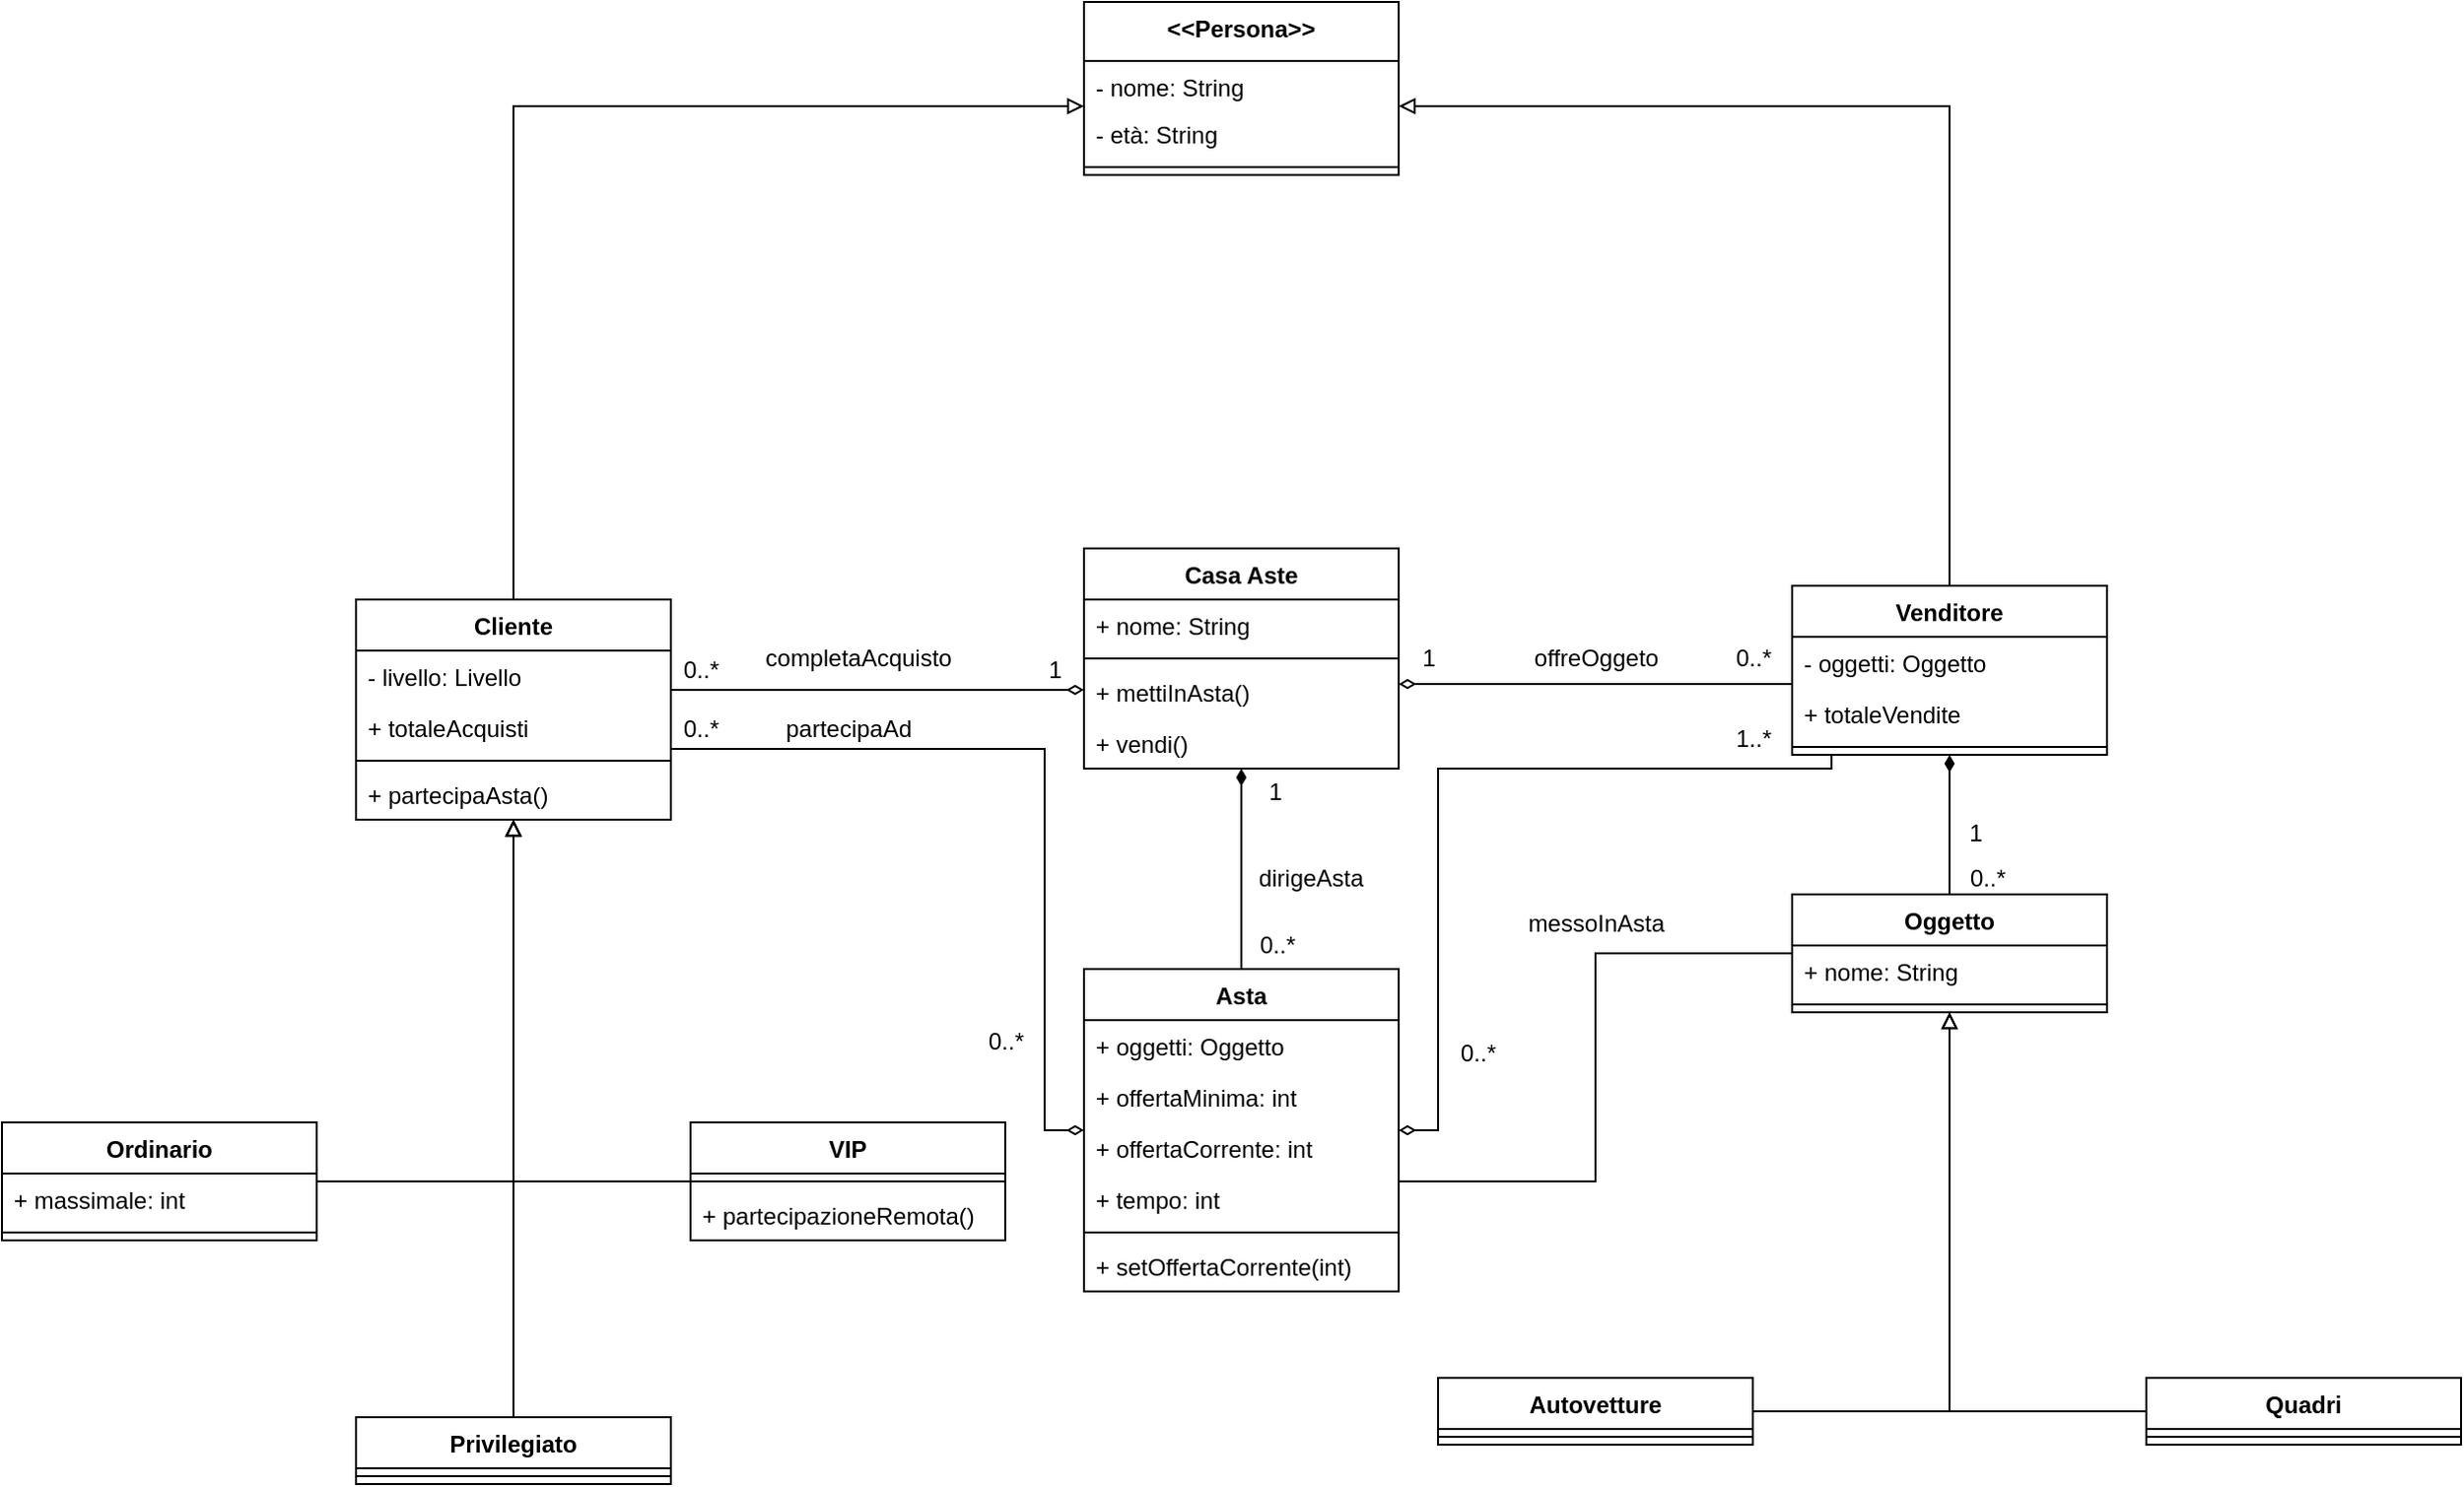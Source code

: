 <mxfile version="20.6.0" type="github"><diagram id="C5RBs43oDa-KdzZeNtuy" name="Page-1"><mxGraphModel dx="3065" dy="1246" grid="1" gridSize="10" guides="1" tooltips="1" connect="1" arrows="1" fold="1" page="1" pageScale="1" pageWidth="827" pageHeight="1169" math="0" shadow="0"><root><mxCell id="WIyWlLk6GJQsqaUBKTNV-0"/><mxCell id="WIyWlLk6GJQsqaUBKTNV-1" parent="WIyWlLk6GJQsqaUBKTNV-0"/><mxCell id="JoV4HOwcxSOY2f5_TtcK-41" style="edgeStyle=orthogonalEdgeStyle;rounded=0;orthogonalLoop=1;jettySize=auto;html=1;endArrow=block;endFill=0;" parent="WIyWlLk6GJQsqaUBKTNV-1" source="JoV4HOwcxSOY2f5_TtcK-1" target="JoV4HOwcxSOY2f5_TtcK-32" edge="1"><mxGeometry relative="1" as="geometry"><Array as="points"><mxPoint x="-810" y="103"/></Array></mxGeometry></mxCell><mxCell id="YzSucMKC77UHiZ2pqQ6z-13" style="edgeStyle=orthogonalEdgeStyle;rounded=0;orthogonalLoop=1;jettySize=auto;html=1;endArrow=diamondThin;endFill=0;" edge="1" parent="WIyWlLk6GJQsqaUBKTNV-1" source="JoV4HOwcxSOY2f5_TtcK-1" target="JoV4HOwcxSOY2f5_TtcK-46"><mxGeometry relative="1" as="geometry"><Array as="points"><mxPoint x="-570" y="400"/><mxPoint x="-570" y="400"/></Array></mxGeometry></mxCell><mxCell id="YzSucMKC77UHiZ2pqQ6z-27" style="edgeStyle=orthogonalEdgeStyle;rounded=0;orthogonalLoop=1;jettySize=auto;html=1;endArrow=diamondThin;endFill=0;" edge="1" parent="WIyWlLk6GJQsqaUBKTNV-1" source="JoV4HOwcxSOY2f5_TtcK-1" target="JoV4HOwcxSOY2f5_TtcK-66"><mxGeometry relative="1" as="geometry"><Array as="points"><mxPoint x="-540" y="430"/><mxPoint x="-540" y="624"/></Array></mxGeometry></mxCell><mxCell id="JoV4HOwcxSOY2f5_TtcK-1" value="Cliente" style="swimlane;fontStyle=1;align=center;verticalAlign=top;childLayout=stackLayout;horizontal=1;startSize=26;horizontalStack=0;resizeParent=1;resizeParentMax=0;resizeLast=0;collapsible=1;marginBottom=0;" parent="WIyWlLk6GJQsqaUBKTNV-1" vertex="1"><mxGeometry x="-890" y="354" width="160" height="112" as="geometry"/></mxCell><mxCell id="JoV4HOwcxSOY2f5_TtcK-2" value="- livello: Livello&#10;" style="text;strokeColor=none;fillColor=none;align=left;verticalAlign=top;spacingLeft=4;spacingRight=4;overflow=hidden;rotatable=0;points=[[0,0.5],[1,0.5]];portConstraint=eastwest;" parent="JoV4HOwcxSOY2f5_TtcK-1" vertex="1"><mxGeometry y="26" width="160" height="26" as="geometry"/></mxCell><mxCell id="YzSucMKC77UHiZ2pqQ6z-21" value="+ totaleAcquisti" style="text;strokeColor=none;fillColor=none;align=left;verticalAlign=top;spacingLeft=4;spacingRight=4;overflow=hidden;rotatable=0;points=[[0,0.5],[1,0.5]];portConstraint=eastwest;strokeWidth=1;" vertex="1" parent="JoV4HOwcxSOY2f5_TtcK-1"><mxGeometry y="52" width="160" height="26" as="geometry"/></mxCell><mxCell id="JoV4HOwcxSOY2f5_TtcK-3" value="" style="line;strokeWidth=1;fillColor=none;align=left;verticalAlign=middle;spacingTop=-1;spacingLeft=3;spacingRight=3;rotatable=0;labelPosition=right;points=[];portConstraint=eastwest;strokeColor=inherit;" parent="JoV4HOwcxSOY2f5_TtcK-1" vertex="1"><mxGeometry y="78" width="160" height="8" as="geometry"/></mxCell><mxCell id="JoV4HOwcxSOY2f5_TtcK-4" value="+ partecipaAsta()" style="text;strokeColor=none;fillColor=none;align=left;verticalAlign=top;spacingLeft=4;spacingRight=4;overflow=hidden;rotatable=0;points=[[0,0.5],[1,0.5]];portConstraint=eastwest;" parent="JoV4HOwcxSOY2f5_TtcK-1" vertex="1"><mxGeometry y="86" width="160" height="26" as="geometry"/></mxCell><mxCell id="YzSucMKC77UHiZ2pqQ6z-23" style="edgeStyle=orthogonalEdgeStyle;rounded=0;orthogonalLoop=1;jettySize=auto;html=1;endArrow=block;endFill=0;" edge="1" parent="WIyWlLk6GJQsqaUBKTNV-1" source="JoV4HOwcxSOY2f5_TtcK-16" target="JoV4HOwcxSOY2f5_TtcK-1"><mxGeometry relative="1" as="geometry"/></mxCell><mxCell id="JoV4HOwcxSOY2f5_TtcK-16" value="Ordinario" style="swimlane;fontStyle=1;align=center;verticalAlign=top;childLayout=stackLayout;horizontal=1;startSize=26;horizontalStack=0;resizeParent=1;resizeParentMax=0;resizeLast=0;collapsible=1;marginBottom=0;" parent="WIyWlLk6GJQsqaUBKTNV-1" vertex="1"><mxGeometry x="-1070" y="620" width="160" height="60" as="geometry"/></mxCell><mxCell id="YzSucMKC77UHiZ2pqQ6z-26" value="+ massimale: int" style="text;strokeColor=none;fillColor=none;align=left;verticalAlign=top;spacingLeft=4;spacingRight=4;overflow=hidden;rotatable=0;points=[[0,0.5],[1,0.5]];portConstraint=eastwest;strokeWidth=1;" vertex="1" parent="JoV4HOwcxSOY2f5_TtcK-16"><mxGeometry y="26" width="160" height="26" as="geometry"/></mxCell><mxCell id="JoV4HOwcxSOY2f5_TtcK-18" value="" style="line;strokeWidth=1;fillColor=none;align=left;verticalAlign=middle;spacingTop=-1;spacingLeft=3;spacingRight=3;rotatable=0;labelPosition=right;points=[];portConstraint=eastwest;strokeColor=inherit;" parent="JoV4HOwcxSOY2f5_TtcK-16" vertex="1"><mxGeometry y="52" width="160" height="8" as="geometry"/></mxCell><mxCell id="YzSucMKC77UHiZ2pqQ6z-24" style="edgeStyle=orthogonalEdgeStyle;rounded=0;orthogonalLoop=1;jettySize=auto;html=1;endArrow=block;endFill=0;" edge="1" parent="WIyWlLk6GJQsqaUBKTNV-1" source="JoV4HOwcxSOY2f5_TtcK-20" target="JoV4HOwcxSOY2f5_TtcK-1"><mxGeometry relative="1" as="geometry"/></mxCell><mxCell id="JoV4HOwcxSOY2f5_TtcK-20" value="Privilegiato" style="swimlane;fontStyle=1;align=center;verticalAlign=top;childLayout=stackLayout;horizontal=1;startSize=26;horizontalStack=0;resizeParent=1;resizeParentMax=0;resizeLast=0;collapsible=1;marginBottom=0;" parent="WIyWlLk6GJQsqaUBKTNV-1" vertex="1"><mxGeometry x="-890" y="770" width="160" height="34" as="geometry"/></mxCell><mxCell id="JoV4HOwcxSOY2f5_TtcK-22" value="" style="line;strokeWidth=1;fillColor=none;align=left;verticalAlign=middle;spacingTop=-1;spacingLeft=3;spacingRight=3;rotatable=0;labelPosition=right;points=[];portConstraint=eastwest;strokeColor=inherit;" parent="JoV4HOwcxSOY2f5_TtcK-20" vertex="1"><mxGeometry y="26" width="160" height="8" as="geometry"/></mxCell><mxCell id="YzSucMKC77UHiZ2pqQ6z-25" style="edgeStyle=orthogonalEdgeStyle;rounded=0;orthogonalLoop=1;jettySize=auto;html=1;endArrow=block;endFill=0;" edge="1" parent="WIyWlLk6GJQsqaUBKTNV-1" source="JoV4HOwcxSOY2f5_TtcK-24" target="JoV4HOwcxSOY2f5_TtcK-1"><mxGeometry relative="1" as="geometry"/></mxCell><mxCell id="JoV4HOwcxSOY2f5_TtcK-24" value="VIP" style="swimlane;fontStyle=1;align=center;verticalAlign=top;childLayout=stackLayout;horizontal=1;startSize=26;horizontalStack=0;resizeParent=1;resizeParentMax=0;resizeLast=0;collapsible=1;marginBottom=0;" parent="WIyWlLk6GJQsqaUBKTNV-1" vertex="1"><mxGeometry x="-720" y="620" width="160" height="60" as="geometry"/></mxCell><mxCell id="JoV4HOwcxSOY2f5_TtcK-26" value="" style="line;strokeWidth=1;fillColor=none;align=left;verticalAlign=middle;spacingTop=-1;spacingLeft=3;spacingRight=3;rotatable=0;labelPosition=right;points=[];portConstraint=eastwest;strokeColor=inherit;" parent="JoV4HOwcxSOY2f5_TtcK-24" vertex="1"><mxGeometry y="26" width="160" height="8" as="geometry"/></mxCell><mxCell id="JoV4HOwcxSOY2f5_TtcK-27" value="+ partecipazioneRemota()" style="text;strokeColor=none;fillColor=none;align=left;verticalAlign=top;spacingLeft=4;spacingRight=4;overflow=hidden;rotatable=0;points=[[0,0.5],[1,0.5]];portConstraint=eastwest;" parent="JoV4HOwcxSOY2f5_TtcK-24" vertex="1"><mxGeometry y="34" width="160" height="26" as="geometry"/></mxCell><mxCell id="JoV4HOwcxSOY2f5_TtcK-32" value="&lt;&lt;Persona&gt;&gt;" style="swimlane;fontStyle=1;align=center;verticalAlign=top;childLayout=stackLayout;horizontal=1;startSize=30;horizontalStack=0;resizeParent=1;resizeParentMax=0;resizeLast=0;collapsible=1;marginBottom=0;strokeWidth=1;" parent="WIyWlLk6GJQsqaUBKTNV-1" vertex="1"><mxGeometry x="-520" y="50" width="160" height="88" as="geometry"/></mxCell><mxCell id="JoV4HOwcxSOY2f5_TtcK-33" value="- nome: String&#10;" style="text;strokeColor=none;fillColor=none;align=left;verticalAlign=top;spacingLeft=4;spacingRight=4;overflow=hidden;rotatable=0;points=[[0,0.5],[1,0.5]];portConstraint=eastwest;" parent="JoV4HOwcxSOY2f5_TtcK-32" vertex="1"><mxGeometry y="30" width="160" height="24" as="geometry"/></mxCell><mxCell id="YzSucMKC77UHiZ2pqQ6z-2" value="- età: String" style="text;strokeColor=none;fillColor=none;align=left;verticalAlign=top;spacingLeft=4;spacingRight=4;overflow=hidden;rotatable=0;points=[[0,0.5],[1,0.5]];portConstraint=eastwest;strokeWidth=1;" vertex="1" parent="JoV4HOwcxSOY2f5_TtcK-32"><mxGeometry y="54" width="160" height="26" as="geometry"/></mxCell><mxCell id="JoV4HOwcxSOY2f5_TtcK-34" value="" style="line;strokeWidth=1;fillColor=none;align=left;verticalAlign=middle;spacingTop=-1;spacingLeft=3;spacingRight=3;rotatable=0;labelPosition=right;points=[];portConstraint=eastwest;strokeColor=inherit;" parent="JoV4HOwcxSOY2f5_TtcK-32" vertex="1"><mxGeometry y="80" width="160" height="8" as="geometry"/></mxCell><mxCell id="JoV4HOwcxSOY2f5_TtcK-40" style="edgeStyle=orthogonalEdgeStyle;rounded=0;orthogonalLoop=1;jettySize=auto;html=1;endArrow=block;endFill=0;" parent="WIyWlLk6GJQsqaUBKTNV-1" source="JoV4HOwcxSOY2f5_TtcK-36" target="JoV4HOwcxSOY2f5_TtcK-32" edge="1"><mxGeometry relative="1" as="geometry"><Array as="points"><mxPoint x="-80" y="103"/></Array></mxGeometry></mxCell><mxCell id="YzSucMKC77UHiZ2pqQ6z-12" style="edgeStyle=orthogonalEdgeStyle;rounded=0;orthogonalLoop=1;jettySize=auto;html=1;endArrow=diamondThin;endFill=0;" edge="1" parent="WIyWlLk6GJQsqaUBKTNV-1" source="JoV4HOwcxSOY2f5_TtcK-36" target="JoV4HOwcxSOY2f5_TtcK-46"><mxGeometry relative="1" as="geometry"><Array as="points"><mxPoint x="-300" y="397"/><mxPoint x="-300" y="397"/></Array></mxGeometry></mxCell><mxCell id="YzSucMKC77UHiZ2pqQ6z-28" style="edgeStyle=orthogonalEdgeStyle;rounded=0;orthogonalLoop=1;jettySize=auto;html=1;endArrow=diamondThin;endFill=0;" edge="1" parent="WIyWlLk6GJQsqaUBKTNV-1" source="JoV4HOwcxSOY2f5_TtcK-36" target="JoV4HOwcxSOY2f5_TtcK-66"><mxGeometry relative="1" as="geometry"><Array as="points"><mxPoint x="-140" y="440"/><mxPoint x="-340" y="440"/><mxPoint x="-340" y="624"/></Array></mxGeometry></mxCell><mxCell id="JoV4HOwcxSOY2f5_TtcK-36" value="Venditore" style="swimlane;fontStyle=1;align=center;verticalAlign=top;childLayout=stackLayout;horizontal=1;startSize=26;horizontalStack=0;resizeParent=1;resizeParentMax=0;resizeLast=0;collapsible=1;marginBottom=0;" parent="WIyWlLk6GJQsqaUBKTNV-1" vertex="1"><mxGeometry x="-160" y="347" width="160" height="86" as="geometry"/></mxCell><mxCell id="JoV4HOwcxSOY2f5_TtcK-37" value="- oggetti: Oggetto" style="text;strokeColor=none;fillColor=none;align=left;verticalAlign=top;spacingLeft=4;spacingRight=4;overflow=hidden;rotatable=0;points=[[0,0.5],[1,0.5]];portConstraint=eastwest;" parent="JoV4HOwcxSOY2f5_TtcK-36" vertex="1"><mxGeometry y="26" width="160" height="26" as="geometry"/></mxCell><mxCell id="YzSucMKC77UHiZ2pqQ6z-22" value="+ totaleVendite" style="text;strokeColor=none;fillColor=none;align=left;verticalAlign=top;spacingLeft=4;spacingRight=4;overflow=hidden;rotatable=0;points=[[0,0.5],[1,0.5]];portConstraint=eastwest;strokeWidth=1;" vertex="1" parent="JoV4HOwcxSOY2f5_TtcK-36"><mxGeometry y="52" width="160" height="26" as="geometry"/></mxCell><mxCell id="JoV4HOwcxSOY2f5_TtcK-38" value="" style="line;strokeWidth=1;fillColor=none;align=left;verticalAlign=middle;spacingTop=-1;spacingLeft=3;spacingRight=3;rotatable=0;labelPosition=right;points=[];portConstraint=eastwest;strokeColor=inherit;" parent="JoV4HOwcxSOY2f5_TtcK-36" vertex="1"><mxGeometry y="78" width="160" height="8" as="geometry"/></mxCell><mxCell id="JoV4HOwcxSOY2f5_TtcK-46" value="Casa Aste" style="swimlane;fontStyle=1;align=center;verticalAlign=top;childLayout=stackLayout;horizontal=1;startSize=26;horizontalStack=0;resizeParent=1;resizeParentMax=0;resizeLast=0;collapsible=1;marginBottom=0;" parent="WIyWlLk6GJQsqaUBKTNV-1" vertex="1"><mxGeometry x="-520" y="328" width="160" height="112" as="geometry"/></mxCell><mxCell id="JoV4HOwcxSOY2f5_TtcK-47" value="+ nome: String" style="text;strokeColor=none;fillColor=none;align=left;verticalAlign=top;spacingLeft=4;spacingRight=4;overflow=hidden;rotatable=0;points=[[0,0.5],[1,0.5]];portConstraint=eastwest;" parent="JoV4HOwcxSOY2f5_TtcK-46" vertex="1"><mxGeometry y="26" width="160" height="26" as="geometry"/></mxCell><mxCell id="JoV4HOwcxSOY2f5_TtcK-48" value="" style="line;strokeWidth=1;fillColor=none;align=left;verticalAlign=middle;spacingTop=-1;spacingLeft=3;spacingRight=3;rotatable=0;labelPosition=right;points=[];portConstraint=eastwest;strokeColor=inherit;" parent="JoV4HOwcxSOY2f5_TtcK-46" vertex="1"><mxGeometry y="52" width="160" height="8" as="geometry"/></mxCell><mxCell id="YzSucMKC77UHiZ2pqQ6z-19" value="+ mettiInAsta()" style="text;strokeColor=none;fillColor=none;align=left;verticalAlign=top;spacingLeft=4;spacingRight=4;overflow=hidden;rotatable=0;points=[[0,0.5],[1,0.5]];portConstraint=eastwest;strokeWidth=1;" vertex="1" parent="JoV4HOwcxSOY2f5_TtcK-46"><mxGeometry y="60" width="160" height="26" as="geometry"/></mxCell><mxCell id="YzSucMKC77UHiZ2pqQ6z-16" value="+ vendi()" style="text;strokeColor=none;fillColor=none;align=left;verticalAlign=top;spacingLeft=4;spacingRight=4;overflow=hidden;rotatable=0;points=[[0,0.5],[1,0.5]];portConstraint=eastwest;strokeWidth=1;" vertex="1" parent="JoV4HOwcxSOY2f5_TtcK-46"><mxGeometry y="86" width="160" height="26" as="geometry"/></mxCell><mxCell id="JoV4HOwcxSOY2f5_TtcK-104" style="edgeStyle=orthogonalEdgeStyle;rounded=0;orthogonalLoop=1;jettySize=auto;html=1;endArrow=diamondThin;endFill=1;" parent="WIyWlLk6GJQsqaUBKTNV-1" source="JoV4HOwcxSOY2f5_TtcK-50" target="JoV4HOwcxSOY2f5_TtcK-36" edge="1"><mxGeometry relative="1" as="geometry"/></mxCell><mxCell id="YzSucMKC77UHiZ2pqQ6z-43" style="edgeStyle=orthogonalEdgeStyle;rounded=0;orthogonalLoop=1;jettySize=auto;html=1;endArrow=none;endFill=0;" edge="1" parent="WIyWlLk6GJQsqaUBKTNV-1" source="JoV4HOwcxSOY2f5_TtcK-50" target="JoV4HOwcxSOY2f5_TtcK-66"><mxGeometry relative="1" as="geometry"><Array as="points"><mxPoint x="-260" y="534"/><mxPoint x="-260" y="650"/></Array></mxGeometry></mxCell><mxCell id="JoV4HOwcxSOY2f5_TtcK-50" value="Oggetto" style="swimlane;fontStyle=1;align=center;verticalAlign=top;childLayout=stackLayout;horizontal=1;startSize=26;horizontalStack=0;resizeParent=1;resizeParentMax=0;resizeLast=0;collapsible=1;marginBottom=0;" parent="WIyWlLk6GJQsqaUBKTNV-1" vertex="1"><mxGeometry x="-160" y="504" width="160" height="60" as="geometry"/></mxCell><mxCell id="JoV4HOwcxSOY2f5_TtcK-51" value="+ nome: String" style="text;strokeColor=none;fillColor=none;align=left;verticalAlign=top;spacingLeft=4;spacingRight=4;overflow=hidden;rotatable=0;points=[[0,0.5],[1,0.5]];portConstraint=eastwest;" parent="JoV4HOwcxSOY2f5_TtcK-50" vertex="1"><mxGeometry y="26" width="160" height="26" as="geometry"/></mxCell><mxCell id="JoV4HOwcxSOY2f5_TtcK-52" value="" style="line;strokeWidth=1;fillColor=none;align=left;verticalAlign=middle;spacingTop=-1;spacingLeft=3;spacingRight=3;rotatable=0;labelPosition=right;points=[];portConstraint=eastwest;strokeColor=inherit;" parent="JoV4HOwcxSOY2f5_TtcK-50" vertex="1"><mxGeometry y="52" width="160" height="8" as="geometry"/></mxCell><mxCell id="JoV4HOwcxSOY2f5_TtcK-62" style="edgeStyle=orthogonalEdgeStyle;rounded=0;orthogonalLoop=1;jettySize=auto;html=1;endArrow=block;endFill=0;" parent="WIyWlLk6GJQsqaUBKTNV-1" source="JoV4HOwcxSOY2f5_TtcK-54" target="JoV4HOwcxSOY2f5_TtcK-50" edge="1"><mxGeometry relative="1" as="geometry"/></mxCell><mxCell id="JoV4HOwcxSOY2f5_TtcK-54" value="Autovetture" style="swimlane;fontStyle=1;align=center;verticalAlign=top;childLayout=stackLayout;horizontal=1;startSize=26;horizontalStack=0;resizeParent=1;resizeParentMax=0;resizeLast=0;collapsible=1;marginBottom=0;" parent="WIyWlLk6GJQsqaUBKTNV-1" vertex="1"><mxGeometry x="-340" y="750" width="160" height="34" as="geometry"/></mxCell><mxCell id="JoV4HOwcxSOY2f5_TtcK-56" value="" style="line;strokeWidth=1;fillColor=none;align=left;verticalAlign=middle;spacingTop=-1;spacingLeft=3;spacingRight=3;rotatable=0;labelPosition=right;points=[];portConstraint=eastwest;strokeColor=inherit;" parent="JoV4HOwcxSOY2f5_TtcK-54" vertex="1"><mxGeometry y="26" width="160" height="8" as="geometry"/></mxCell><mxCell id="JoV4HOwcxSOY2f5_TtcK-63" style="edgeStyle=orthogonalEdgeStyle;rounded=0;orthogonalLoop=1;jettySize=auto;html=1;endArrow=block;endFill=0;" parent="WIyWlLk6GJQsqaUBKTNV-1" source="JoV4HOwcxSOY2f5_TtcK-58" target="JoV4HOwcxSOY2f5_TtcK-50" edge="1"><mxGeometry relative="1" as="geometry"/></mxCell><mxCell id="JoV4HOwcxSOY2f5_TtcK-58" value="Quadri" style="swimlane;fontStyle=1;align=center;verticalAlign=top;childLayout=stackLayout;horizontal=1;startSize=26;horizontalStack=0;resizeParent=1;resizeParentMax=0;resizeLast=0;collapsible=1;marginBottom=0;" parent="WIyWlLk6GJQsqaUBKTNV-1" vertex="1"><mxGeometry x="20" y="750" width="160" height="34" as="geometry"/></mxCell><mxCell id="JoV4HOwcxSOY2f5_TtcK-60" value="" style="line;strokeWidth=1;fillColor=none;align=left;verticalAlign=middle;spacingTop=-1;spacingLeft=3;spacingRight=3;rotatable=0;labelPosition=right;points=[];portConstraint=eastwest;strokeColor=inherit;" parent="JoV4HOwcxSOY2f5_TtcK-58" vertex="1"><mxGeometry y="26" width="160" height="8" as="geometry"/></mxCell><mxCell id="JoV4HOwcxSOY2f5_TtcK-76" style="edgeStyle=none;rounded=0;orthogonalLoop=1;jettySize=auto;html=1;endArrow=diamondThin;endFill=1;" parent="WIyWlLk6GJQsqaUBKTNV-1" source="JoV4HOwcxSOY2f5_TtcK-66" target="JoV4HOwcxSOY2f5_TtcK-46" edge="1"><mxGeometry relative="1" as="geometry"/></mxCell><mxCell id="JoV4HOwcxSOY2f5_TtcK-66" value="Asta" style="swimlane;fontStyle=1;align=center;verticalAlign=top;childLayout=stackLayout;horizontal=1;startSize=26;horizontalStack=0;resizeParent=1;resizeParentMax=0;resizeLast=0;collapsible=1;marginBottom=0;" parent="WIyWlLk6GJQsqaUBKTNV-1" vertex="1"><mxGeometry x="-520" y="542" width="160" height="164" as="geometry"/></mxCell><mxCell id="JoV4HOwcxSOY2f5_TtcK-67" value="+ oggetti: Oggetto" style="text;strokeColor=none;fillColor=none;align=left;verticalAlign=top;spacingLeft=4;spacingRight=4;overflow=hidden;rotatable=0;points=[[0,0.5],[1,0.5]];portConstraint=eastwest;" parent="JoV4HOwcxSOY2f5_TtcK-66" vertex="1"><mxGeometry y="26" width="160" height="26" as="geometry"/></mxCell><mxCell id="YzSucMKC77UHiZ2pqQ6z-10" value="+ offertaMinima: int" style="text;strokeColor=none;fillColor=none;align=left;verticalAlign=top;spacingLeft=4;spacingRight=4;overflow=hidden;rotatable=0;points=[[0,0.5],[1,0.5]];portConstraint=eastwest;strokeWidth=1;" vertex="1" parent="JoV4HOwcxSOY2f5_TtcK-66"><mxGeometry y="52" width="160" height="26" as="geometry"/></mxCell><mxCell id="YzSucMKC77UHiZ2pqQ6z-9" value="+ offertaCorrente: int" style="text;strokeColor=none;fillColor=none;align=left;verticalAlign=top;spacingLeft=4;spacingRight=4;overflow=hidden;rotatable=0;points=[[0,0.5],[1,0.5]];portConstraint=eastwest;strokeWidth=1;" vertex="1" parent="JoV4HOwcxSOY2f5_TtcK-66"><mxGeometry y="78" width="160" height="26" as="geometry"/></mxCell><mxCell id="YzSucMKC77UHiZ2pqQ6z-17" value="+ tempo: int" style="text;strokeColor=none;fillColor=none;align=left;verticalAlign=top;spacingLeft=4;spacingRight=4;overflow=hidden;rotatable=0;points=[[0,0.5],[1,0.5]];portConstraint=eastwest;strokeWidth=1;" vertex="1" parent="JoV4HOwcxSOY2f5_TtcK-66"><mxGeometry y="104" width="160" height="26" as="geometry"/></mxCell><mxCell id="JoV4HOwcxSOY2f5_TtcK-68" value="" style="line;strokeWidth=1;fillColor=none;align=left;verticalAlign=middle;spacingTop=-1;spacingLeft=3;spacingRight=3;rotatable=0;labelPosition=right;points=[];portConstraint=eastwest;strokeColor=inherit;" parent="JoV4HOwcxSOY2f5_TtcK-66" vertex="1"><mxGeometry y="130" width="160" height="8" as="geometry"/></mxCell><mxCell id="JoV4HOwcxSOY2f5_TtcK-69" value="+ setOffertaCorrente(int)" style="text;strokeColor=none;fillColor=none;align=left;verticalAlign=top;spacingLeft=4;spacingRight=4;overflow=hidden;rotatable=0;points=[[0,0.5],[1,0.5]];portConstraint=eastwest;" parent="JoV4HOwcxSOY2f5_TtcK-66" vertex="1"><mxGeometry y="138" width="160" height="26" as="geometry"/></mxCell><mxCell id="YzSucMKC77UHiZ2pqQ6z-30" value="0..*" style="text;html=1;align=center;verticalAlign=middle;resizable=0;points=[];autosize=1;strokeColor=none;fillColor=none;" vertex="1" parent="WIyWlLk6GJQsqaUBKTNV-1"><mxGeometry x="-735" y="375" width="40" height="30" as="geometry"/></mxCell><mxCell id="YzSucMKC77UHiZ2pqQ6z-32" value="1" style="text;html=1;align=center;verticalAlign=middle;resizable=0;points=[];autosize=1;strokeColor=none;fillColor=none;" vertex="1" parent="WIyWlLk6GJQsqaUBKTNV-1"><mxGeometry x="-550" y="375" width="30" height="30" as="geometry"/></mxCell><mxCell id="YzSucMKC77UHiZ2pqQ6z-33" value="0..*" style="text;html=1;align=center;verticalAlign=middle;resizable=0;points=[];autosize=1;strokeColor=none;fillColor=none;" vertex="1" parent="WIyWlLk6GJQsqaUBKTNV-1"><mxGeometry x="-200" y="369" width="40" height="30" as="geometry"/></mxCell><mxCell id="YzSucMKC77UHiZ2pqQ6z-34" value="1" style="text;html=1;align=center;verticalAlign=middle;resizable=0;points=[];autosize=1;strokeColor=none;fillColor=none;" vertex="1" parent="WIyWlLk6GJQsqaUBKTNV-1"><mxGeometry x="-360" y="369" width="30" height="30" as="geometry"/></mxCell><mxCell id="YzSucMKC77UHiZ2pqQ6z-35" value="1" style="text;html=1;align=center;verticalAlign=middle;resizable=0;points=[];autosize=1;strokeColor=none;fillColor=none;strokeWidth=1;" vertex="1" parent="WIyWlLk6GJQsqaUBKTNV-1"><mxGeometry x="-82" y="458" width="30" height="30" as="geometry"/></mxCell><mxCell id="YzSucMKC77UHiZ2pqQ6z-36" value="0..*" style="text;html=1;align=center;verticalAlign=middle;resizable=0;points=[];autosize=1;strokeColor=none;fillColor=none;" vertex="1" parent="WIyWlLk6GJQsqaUBKTNV-1"><mxGeometry x="-81" y="481" width="40" height="30" as="geometry"/></mxCell><mxCell id="YzSucMKC77UHiZ2pqQ6z-37" value="partecipaAd" style="text;html=1;align=center;verticalAlign=middle;resizable=0;points=[];autosize=1;strokeColor=none;fillColor=none;" vertex="1" parent="WIyWlLk6GJQsqaUBKTNV-1"><mxGeometry x="-685" y="405" width="90" height="30" as="geometry"/></mxCell><mxCell id="YzSucMKC77UHiZ2pqQ6z-38" value="0..*" style="text;html=1;align=center;verticalAlign=middle;resizable=0;points=[];autosize=1;strokeColor=none;fillColor=none;" vertex="1" parent="WIyWlLk6GJQsqaUBKTNV-1"><mxGeometry x="-735" y="405" width="40" height="30" as="geometry"/></mxCell><mxCell id="YzSucMKC77UHiZ2pqQ6z-39" value="0..*" style="text;html=1;align=center;verticalAlign=middle;resizable=0;points=[];autosize=1;strokeColor=none;fillColor=none;" vertex="1" parent="WIyWlLk6GJQsqaUBKTNV-1"><mxGeometry x="-580" y="564" width="40" height="30" as="geometry"/></mxCell><mxCell id="YzSucMKC77UHiZ2pqQ6z-40" value="offreOggeto" style="text;html=1;align=center;verticalAlign=middle;resizable=0;points=[];autosize=1;strokeColor=none;fillColor=none;" vertex="1" parent="WIyWlLk6GJQsqaUBKTNV-1"><mxGeometry x="-305" y="369" width="90" height="30" as="geometry"/></mxCell><mxCell id="YzSucMKC77UHiZ2pqQ6z-41" value="completaAcquisto" style="text;html=1;align=center;verticalAlign=middle;resizable=0;points=[];autosize=1;strokeColor=none;fillColor=none;" vertex="1" parent="WIyWlLk6GJQsqaUBKTNV-1"><mxGeometry x="-695" y="369" width="120" height="30" as="geometry"/></mxCell><mxCell id="YzSucMKC77UHiZ2pqQ6z-44" value="messoInAsta" style="text;html=1;align=center;verticalAlign=middle;resizable=0;points=[];autosize=1;strokeColor=none;fillColor=none;" vertex="1" parent="WIyWlLk6GJQsqaUBKTNV-1"><mxGeometry x="-305" y="504" width="90" height="30" as="geometry"/></mxCell><mxCell id="YzSucMKC77UHiZ2pqQ6z-45" value="1..*" style="text;html=1;align=center;verticalAlign=middle;resizable=0;points=[];autosize=1;strokeColor=none;fillColor=none;" vertex="1" parent="WIyWlLk6GJQsqaUBKTNV-1"><mxGeometry x="-200" y="410" width="40" height="30" as="geometry"/></mxCell><mxCell id="YzSucMKC77UHiZ2pqQ6z-46" value="0..*" style="text;html=1;align=center;verticalAlign=middle;resizable=0;points=[];autosize=1;strokeColor=none;fillColor=none;" vertex="1" parent="WIyWlLk6GJQsqaUBKTNV-1"><mxGeometry x="-340" y="570" width="40" height="30" as="geometry"/></mxCell><mxCell id="YzSucMKC77UHiZ2pqQ6z-47" value="dirigeAsta" style="text;html=1;align=center;verticalAlign=middle;resizable=0;points=[];autosize=1;strokeColor=none;fillColor=none;rotation=0;" vertex="1" parent="WIyWlLk6GJQsqaUBKTNV-1"><mxGeometry x="-445" y="481" width="80" height="30" as="geometry"/></mxCell><mxCell id="YzSucMKC77UHiZ2pqQ6z-48" value="1" style="text;html=1;align=center;verticalAlign=middle;resizable=0;points=[];autosize=1;strokeColor=none;fillColor=none;" vertex="1" parent="WIyWlLk6GJQsqaUBKTNV-1"><mxGeometry x="-438" y="437" width="30" height="30" as="geometry"/></mxCell><mxCell id="YzSucMKC77UHiZ2pqQ6z-49" value="0..*" style="text;html=1;align=center;verticalAlign=middle;resizable=0;points=[];autosize=1;strokeColor=none;fillColor=none;" vertex="1" parent="WIyWlLk6GJQsqaUBKTNV-1"><mxGeometry x="-442" y="515" width="40" height="30" as="geometry"/></mxCell></root></mxGraphModel></diagram></mxfile>